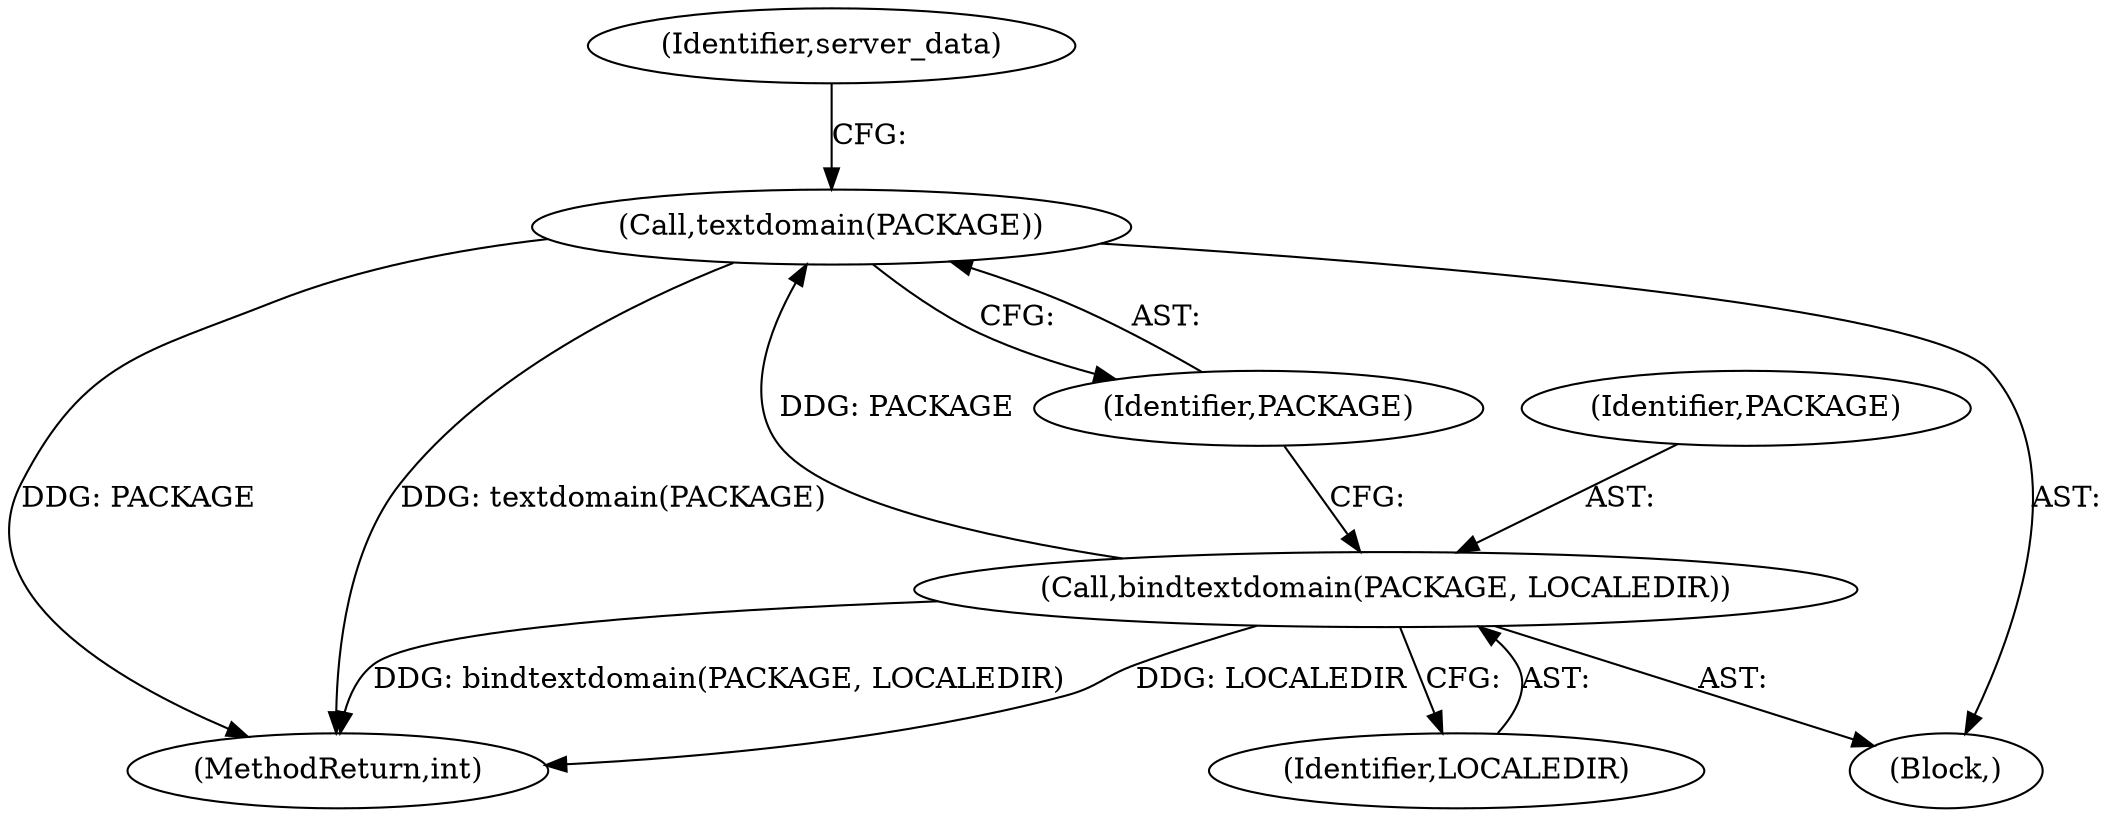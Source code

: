 digraph "0_wpitchoune_8b10426dcc0246c1712a99460dd470dcb1cc4d9c_0@API" {
"1000125" [label="(Call,textdomain(PACKAGE))"];
"1000122" [label="(Call,bindtextdomain(PACKAGE, LOCALEDIR))"];
"1000129" [label="(Identifier,server_data)"];
"1000126" [label="(Identifier,PACKAGE)"];
"1000122" [label="(Call,bindtextdomain(PACKAGE, LOCALEDIR))"];
"1000123" [label="(Identifier,PACKAGE)"];
"1000417" [label="(MethodReturn,int)"];
"1000124" [label="(Identifier,LOCALEDIR)"];
"1000125" [label="(Call,textdomain(PACKAGE))"];
"1000104" [label="(Block,)"];
"1000125" -> "1000104"  [label="AST: "];
"1000125" -> "1000126"  [label="CFG: "];
"1000126" -> "1000125"  [label="AST: "];
"1000129" -> "1000125"  [label="CFG: "];
"1000125" -> "1000417"  [label="DDG: PACKAGE"];
"1000125" -> "1000417"  [label="DDG: textdomain(PACKAGE)"];
"1000122" -> "1000125"  [label="DDG: PACKAGE"];
"1000122" -> "1000104"  [label="AST: "];
"1000122" -> "1000124"  [label="CFG: "];
"1000123" -> "1000122"  [label="AST: "];
"1000124" -> "1000122"  [label="AST: "];
"1000126" -> "1000122"  [label="CFG: "];
"1000122" -> "1000417"  [label="DDG: bindtextdomain(PACKAGE, LOCALEDIR)"];
"1000122" -> "1000417"  [label="DDG: LOCALEDIR"];
}

